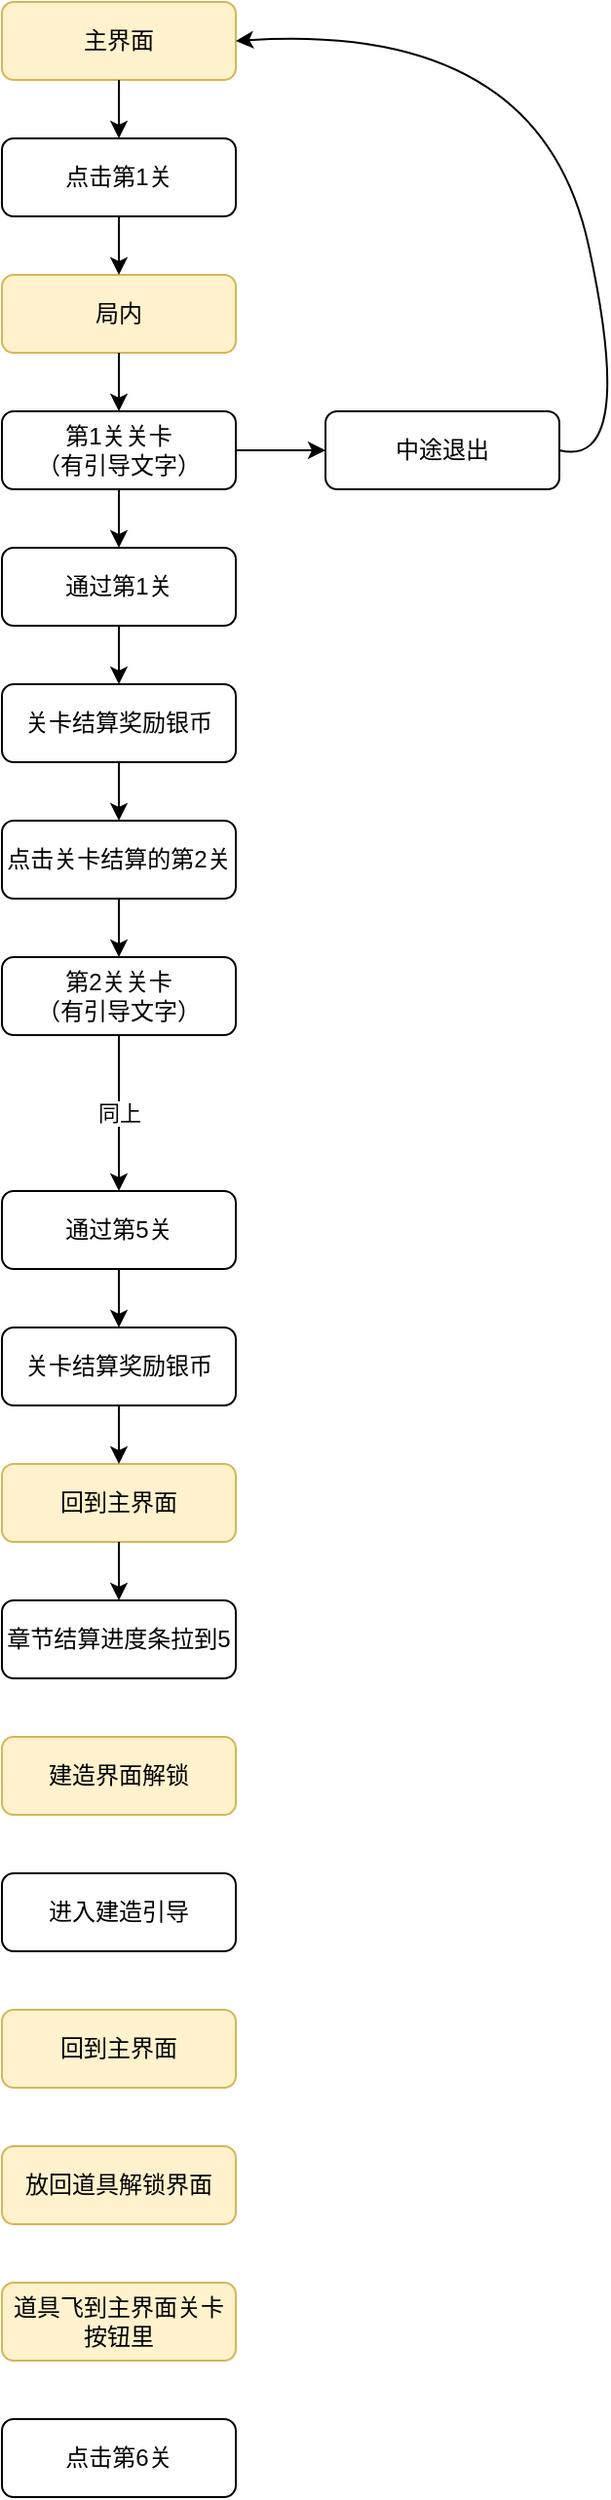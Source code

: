 <mxfile version="15.3.0" type="github">
  <diagram id="XqHBBupAEOCYfzV7xGW0" name="Page-1">
    <mxGraphModel dx="1422" dy="706" grid="1" gridSize="10" guides="1" tooltips="1" connect="1" arrows="1" fold="1" page="1" pageScale="1" pageWidth="827" pageHeight="1169" math="0" shadow="0">
      <root>
        <mxCell id="0" />
        <mxCell id="1" parent="0" />
        <mxCell id="Iehtbdi1jCsezIn86gaG-1" value="主界面" style="rounded=1;whiteSpace=wrap;html=1;fillColor=#fff2cc;strokeColor=#d6b656;" vertex="1" parent="1">
          <mxGeometry x="354" y="40" width="120" height="40" as="geometry" />
        </mxCell>
        <mxCell id="Iehtbdi1jCsezIn86gaG-2" value="局内" style="rounded=1;whiteSpace=wrap;html=1;fillColor=#fff2cc;strokeColor=#d6b656;" vertex="1" parent="1">
          <mxGeometry x="354" y="180" width="120" height="40" as="geometry" />
        </mxCell>
        <mxCell id="Iehtbdi1jCsezIn86gaG-3" value="点击第1关" style="rounded=1;whiteSpace=wrap;html=1;" vertex="1" parent="1">
          <mxGeometry x="354" y="110" width="120" height="40" as="geometry" />
        </mxCell>
        <mxCell id="Iehtbdi1jCsezIn86gaG-4" value="第1关关卡&lt;br&gt;（有引导文字）" style="rounded=1;whiteSpace=wrap;html=1;" vertex="1" parent="1">
          <mxGeometry x="354" y="250" width="120" height="40" as="geometry" />
        </mxCell>
        <mxCell id="Iehtbdi1jCsezIn86gaG-5" value="通过第1关" style="rounded=1;whiteSpace=wrap;html=1;" vertex="1" parent="1">
          <mxGeometry x="354" y="320" width="120" height="40" as="geometry" />
        </mxCell>
        <mxCell id="Iehtbdi1jCsezIn86gaG-6" value="关卡结算奖励银币" style="rounded=1;whiteSpace=wrap;html=1;" vertex="1" parent="1">
          <mxGeometry x="354" y="390" width="120" height="40" as="geometry" />
        </mxCell>
        <mxCell id="Iehtbdi1jCsezIn86gaG-7" value="点击关卡结算的第2关" style="rounded=1;whiteSpace=wrap;html=1;" vertex="1" parent="1">
          <mxGeometry x="354" y="460" width="120" height="40" as="geometry" />
        </mxCell>
        <mxCell id="Iehtbdi1jCsezIn86gaG-8" value="第2关关卡&lt;br&gt;（有引导文字）" style="rounded=1;whiteSpace=wrap;html=1;" vertex="1" parent="1">
          <mxGeometry x="354" y="530" width="120" height="40" as="geometry" />
        </mxCell>
        <mxCell id="Iehtbdi1jCsezIn86gaG-15" value="" style="endArrow=classic;html=1;entryX=0.5;entryY=0;entryDx=0;entryDy=0;exitX=0.5;exitY=1;exitDx=0;exitDy=0;" edge="1" parent="1" source="Iehtbdi1jCsezIn86gaG-3" target="Iehtbdi1jCsezIn86gaG-2">
          <mxGeometry width="50" height="50" relative="1" as="geometry">
            <mxPoint x="410" y="170" as="sourcePoint" />
            <mxPoint x="424" y="120" as="targetPoint" />
          </mxGeometry>
        </mxCell>
        <mxCell id="Iehtbdi1jCsezIn86gaG-16" value="" style="endArrow=classic;html=1;exitX=0.5;exitY=1;exitDx=0;exitDy=0;entryX=0.5;entryY=0;entryDx=0;entryDy=0;" edge="1" parent="1" source="Iehtbdi1jCsezIn86gaG-2" target="Iehtbdi1jCsezIn86gaG-4">
          <mxGeometry width="50" height="50" relative="1" as="geometry">
            <mxPoint x="434" y="100" as="sourcePoint" />
            <mxPoint x="434" y="130" as="targetPoint" />
          </mxGeometry>
        </mxCell>
        <mxCell id="Iehtbdi1jCsezIn86gaG-17" value="" style="endArrow=classic;html=1;exitX=0.5;exitY=1;exitDx=0;exitDy=0;entryX=0.5;entryY=0;entryDx=0;entryDy=0;" edge="1" parent="1" source="Iehtbdi1jCsezIn86gaG-4" target="Iehtbdi1jCsezIn86gaG-5">
          <mxGeometry width="50" height="50" relative="1" as="geometry">
            <mxPoint x="444" y="110" as="sourcePoint" />
            <mxPoint x="444" y="140" as="targetPoint" />
          </mxGeometry>
        </mxCell>
        <mxCell id="Iehtbdi1jCsezIn86gaG-18" value="" style="endArrow=classic;html=1;exitX=0.5;exitY=1;exitDx=0;exitDy=0;entryX=0.5;entryY=0;entryDx=0;entryDy=0;" edge="1" parent="1" source="Iehtbdi1jCsezIn86gaG-5" target="Iehtbdi1jCsezIn86gaG-6">
          <mxGeometry width="50" height="50" relative="1" as="geometry">
            <mxPoint x="454" y="120" as="sourcePoint" />
            <mxPoint x="454" y="150" as="targetPoint" />
          </mxGeometry>
        </mxCell>
        <mxCell id="Iehtbdi1jCsezIn86gaG-19" value="" style="endArrow=classic;html=1;exitX=0.5;exitY=1;exitDx=0;exitDy=0;entryX=0.5;entryY=0;entryDx=0;entryDy=0;" edge="1" parent="1" source="Iehtbdi1jCsezIn86gaG-6" target="Iehtbdi1jCsezIn86gaG-7">
          <mxGeometry width="50" height="50" relative="1" as="geometry">
            <mxPoint x="464" y="130" as="sourcePoint" />
            <mxPoint x="464" y="160" as="targetPoint" />
          </mxGeometry>
        </mxCell>
        <mxCell id="Iehtbdi1jCsezIn86gaG-20" value="" style="endArrow=classic;html=1;exitX=0.5;exitY=1;exitDx=0;exitDy=0;entryX=0.5;entryY=0;entryDx=0;entryDy=0;" edge="1" parent="1" source="Iehtbdi1jCsezIn86gaG-7" target="Iehtbdi1jCsezIn86gaG-8">
          <mxGeometry width="50" height="50" relative="1" as="geometry">
            <mxPoint x="474" y="140" as="sourcePoint" />
            <mxPoint x="474" y="170" as="targetPoint" />
          </mxGeometry>
        </mxCell>
        <mxCell id="Iehtbdi1jCsezIn86gaG-23" value="" style="endArrow=classic;html=1;exitX=0.5;exitY=1;exitDx=0;exitDy=0;" edge="1" parent="1" source="Iehtbdi1jCsezIn86gaG-8">
          <mxGeometry relative="1" as="geometry">
            <mxPoint x="360" y="450" as="sourcePoint" />
            <mxPoint x="414" y="650" as="targetPoint" />
          </mxGeometry>
        </mxCell>
        <mxCell id="Iehtbdi1jCsezIn86gaG-24" value="同上" style="edgeLabel;resizable=0;html=1;align=center;verticalAlign=middle;" connectable="0" vertex="1" parent="Iehtbdi1jCsezIn86gaG-23">
          <mxGeometry relative="1" as="geometry" />
        </mxCell>
        <mxCell id="Iehtbdi1jCsezIn86gaG-25" value="通过第5关" style="rounded=1;whiteSpace=wrap;html=1;" vertex="1" parent="1">
          <mxGeometry x="354" y="650" width="120" height="40" as="geometry" />
        </mxCell>
        <mxCell id="Iehtbdi1jCsezIn86gaG-26" value="中途退出" style="rounded=1;whiteSpace=wrap;html=1;" vertex="1" parent="1">
          <mxGeometry x="520" y="250" width="120" height="40" as="geometry" />
        </mxCell>
        <mxCell id="Iehtbdi1jCsezIn86gaG-28" value="" style="endArrow=classic;html=1;exitX=1;exitY=0.5;exitDx=0;exitDy=0;entryX=0;entryY=0.5;entryDx=0;entryDy=0;" edge="1" parent="1" source="Iehtbdi1jCsezIn86gaG-4" target="Iehtbdi1jCsezIn86gaG-26">
          <mxGeometry width="50" height="50" relative="1" as="geometry">
            <mxPoint x="424" y="370" as="sourcePoint" />
            <mxPoint x="424" y="400" as="targetPoint" />
          </mxGeometry>
        </mxCell>
        <mxCell id="Iehtbdi1jCsezIn86gaG-29" value="" style="curved=1;endArrow=classic;html=1;exitX=1;exitY=0.5;exitDx=0;exitDy=0;entryX=1;entryY=0.5;entryDx=0;entryDy=0;" edge="1" parent="1" source="Iehtbdi1jCsezIn86gaG-26" target="Iehtbdi1jCsezIn86gaG-1">
          <mxGeometry width="50" height="50" relative="1" as="geometry">
            <mxPoint x="390" y="280" as="sourcePoint" />
            <mxPoint x="440" y="230" as="targetPoint" />
            <Array as="points">
              <mxPoint x="680" y="280" />
              <mxPoint x="630" y="50" />
            </Array>
          </mxGeometry>
        </mxCell>
        <mxCell id="Iehtbdi1jCsezIn86gaG-30" value="" style="endArrow=classic;html=1;exitX=0.5;exitY=1;exitDx=0;exitDy=0;" edge="1" parent="1" source="Iehtbdi1jCsezIn86gaG-1">
          <mxGeometry width="50" height="50" relative="1" as="geometry">
            <mxPoint x="424" y="160" as="sourcePoint" />
            <mxPoint x="414" y="110" as="targetPoint" />
          </mxGeometry>
        </mxCell>
        <mxCell id="Iehtbdi1jCsezIn86gaG-31" value="关卡结算奖励银币" style="rounded=1;whiteSpace=wrap;html=1;" vertex="1" parent="1">
          <mxGeometry x="354" y="720" width="120" height="40" as="geometry" />
        </mxCell>
        <mxCell id="Iehtbdi1jCsezIn86gaG-32" value="回到主界面" style="rounded=1;whiteSpace=wrap;html=1;fillColor=#fff2cc;strokeColor=#d6b656;" vertex="1" parent="1">
          <mxGeometry x="354" y="790" width="120" height="40" as="geometry" />
        </mxCell>
        <mxCell id="Iehtbdi1jCsezIn86gaG-33" value="章节结算进度条拉到5" style="rounded=1;whiteSpace=wrap;html=1;" vertex="1" parent="1">
          <mxGeometry x="354" y="860" width="120" height="40" as="geometry" />
        </mxCell>
        <mxCell id="Iehtbdi1jCsezIn86gaG-34" value="" style="endArrow=classic;html=1;entryX=0.5;entryY=0;entryDx=0;entryDy=0;" edge="1" parent="1" target="Iehtbdi1jCsezIn86gaG-31">
          <mxGeometry width="50" height="50" relative="1" as="geometry">
            <mxPoint x="414" y="690" as="sourcePoint" />
            <mxPoint x="424" y="540" as="targetPoint" />
            <Array as="points" />
          </mxGeometry>
        </mxCell>
        <mxCell id="Iehtbdi1jCsezIn86gaG-35" value="" style="endArrow=classic;html=1;exitX=0.5;exitY=1;exitDx=0;exitDy=0;" edge="1" parent="1" source="Iehtbdi1jCsezIn86gaG-31" target="Iehtbdi1jCsezIn86gaG-32">
          <mxGeometry width="50" height="50" relative="1" as="geometry">
            <mxPoint x="434" y="520" as="sourcePoint" />
            <mxPoint x="434" y="550" as="targetPoint" />
          </mxGeometry>
        </mxCell>
        <mxCell id="Iehtbdi1jCsezIn86gaG-36" value="" style="endArrow=classic;html=1;exitX=0.5;exitY=1;exitDx=0;exitDy=0;entryX=0.5;entryY=0;entryDx=0;entryDy=0;" edge="1" parent="1" source="Iehtbdi1jCsezIn86gaG-32" target="Iehtbdi1jCsezIn86gaG-33">
          <mxGeometry width="50" height="50" relative="1" as="geometry">
            <mxPoint x="444" y="530" as="sourcePoint" />
            <mxPoint x="444" y="560" as="targetPoint" />
          </mxGeometry>
        </mxCell>
        <mxCell id="Iehtbdi1jCsezIn86gaG-37" value="建造界面解锁" style="rounded=1;whiteSpace=wrap;html=1;fillColor=#fff2cc;strokeColor=#d6b656;" vertex="1" parent="1">
          <mxGeometry x="354" y="930" width="120" height="40" as="geometry" />
        </mxCell>
        <mxCell id="Iehtbdi1jCsezIn86gaG-38" value="进入建造引导" style="rounded=1;whiteSpace=wrap;html=1;" vertex="1" parent="1">
          <mxGeometry x="354" y="1000" width="120" height="40" as="geometry" />
        </mxCell>
        <mxCell id="Iehtbdi1jCsezIn86gaG-39" value="回到主界面" style="rounded=1;whiteSpace=wrap;html=1;fillColor=#fff2cc;strokeColor=#d6b656;" vertex="1" parent="1">
          <mxGeometry x="354" y="1070" width="120" height="40" as="geometry" />
        </mxCell>
        <mxCell id="Iehtbdi1jCsezIn86gaG-41" value="放回道具解锁界面" style="rounded=1;whiteSpace=wrap;html=1;fillColor=#fff2cc;strokeColor=#d6b656;" vertex="1" parent="1">
          <mxGeometry x="354" y="1140" width="120" height="40" as="geometry" />
        </mxCell>
        <mxCell id="Iehtbdi1jCsezIn86gaG-42" value="道具飞到主界面关卡按钮里" style="rounded=1;whiteSpace=wrap;html=1;fillColor=#fff2cc;strokeColor=#d6b656;" vertex="1" parent="1">
          <mxGeometry x="354" y="1210" width="120" height="40" as="geometry" />
        </mxCell>
        <mxCell id="Iehtbdi1jCsezIn86gaG-43" value="点击第6关" style="rounded=1;whiteSpace=wrap;html=1;" vertex="1" parent="1">
          <mxGeometry x="354" y="1280" width="120" height="40" as="geometry" />
        </mxCell>
      </root>
    </mxGraphModel>
  </diagram>
</mxfile>
